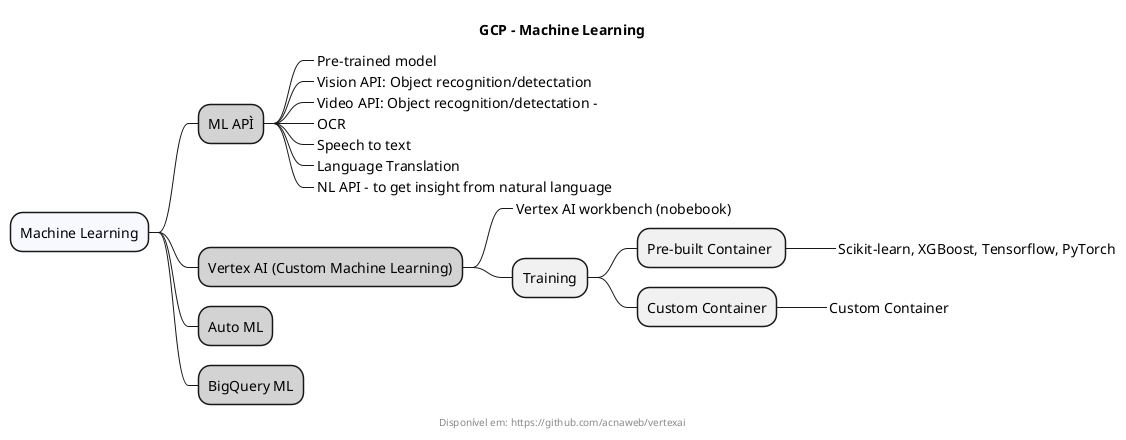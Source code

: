 @startmindmap

title "GCP - Machine Learning"
footer Disponível em: https://github.com/acnaweb/vertexai

*[#F8F8FF] Machine Learning

**[#LightGray] ML APÌ
***_ Pre-trained model
***_ Vision API: Object recognition/detectation
***_ Video API: Object recognition/detectation - 
***_ OCR
***_ Speech to text
***_ Language Translation
***_ NL API - to get insight from natural language

**[#LightGray] Vertex AI (Custom Machine Learning)
***_ Vertex AI workbench (nobebook)
*** Training
**** Pre-built Container 
*****_ Scikit-learn, XGBoost, Tensorflow, PyTorch

**** Custom Container
*****_ Custom Container

**[#LightGray] Auto ML

**[#LightGray] BigQuery ML



@endmindmap